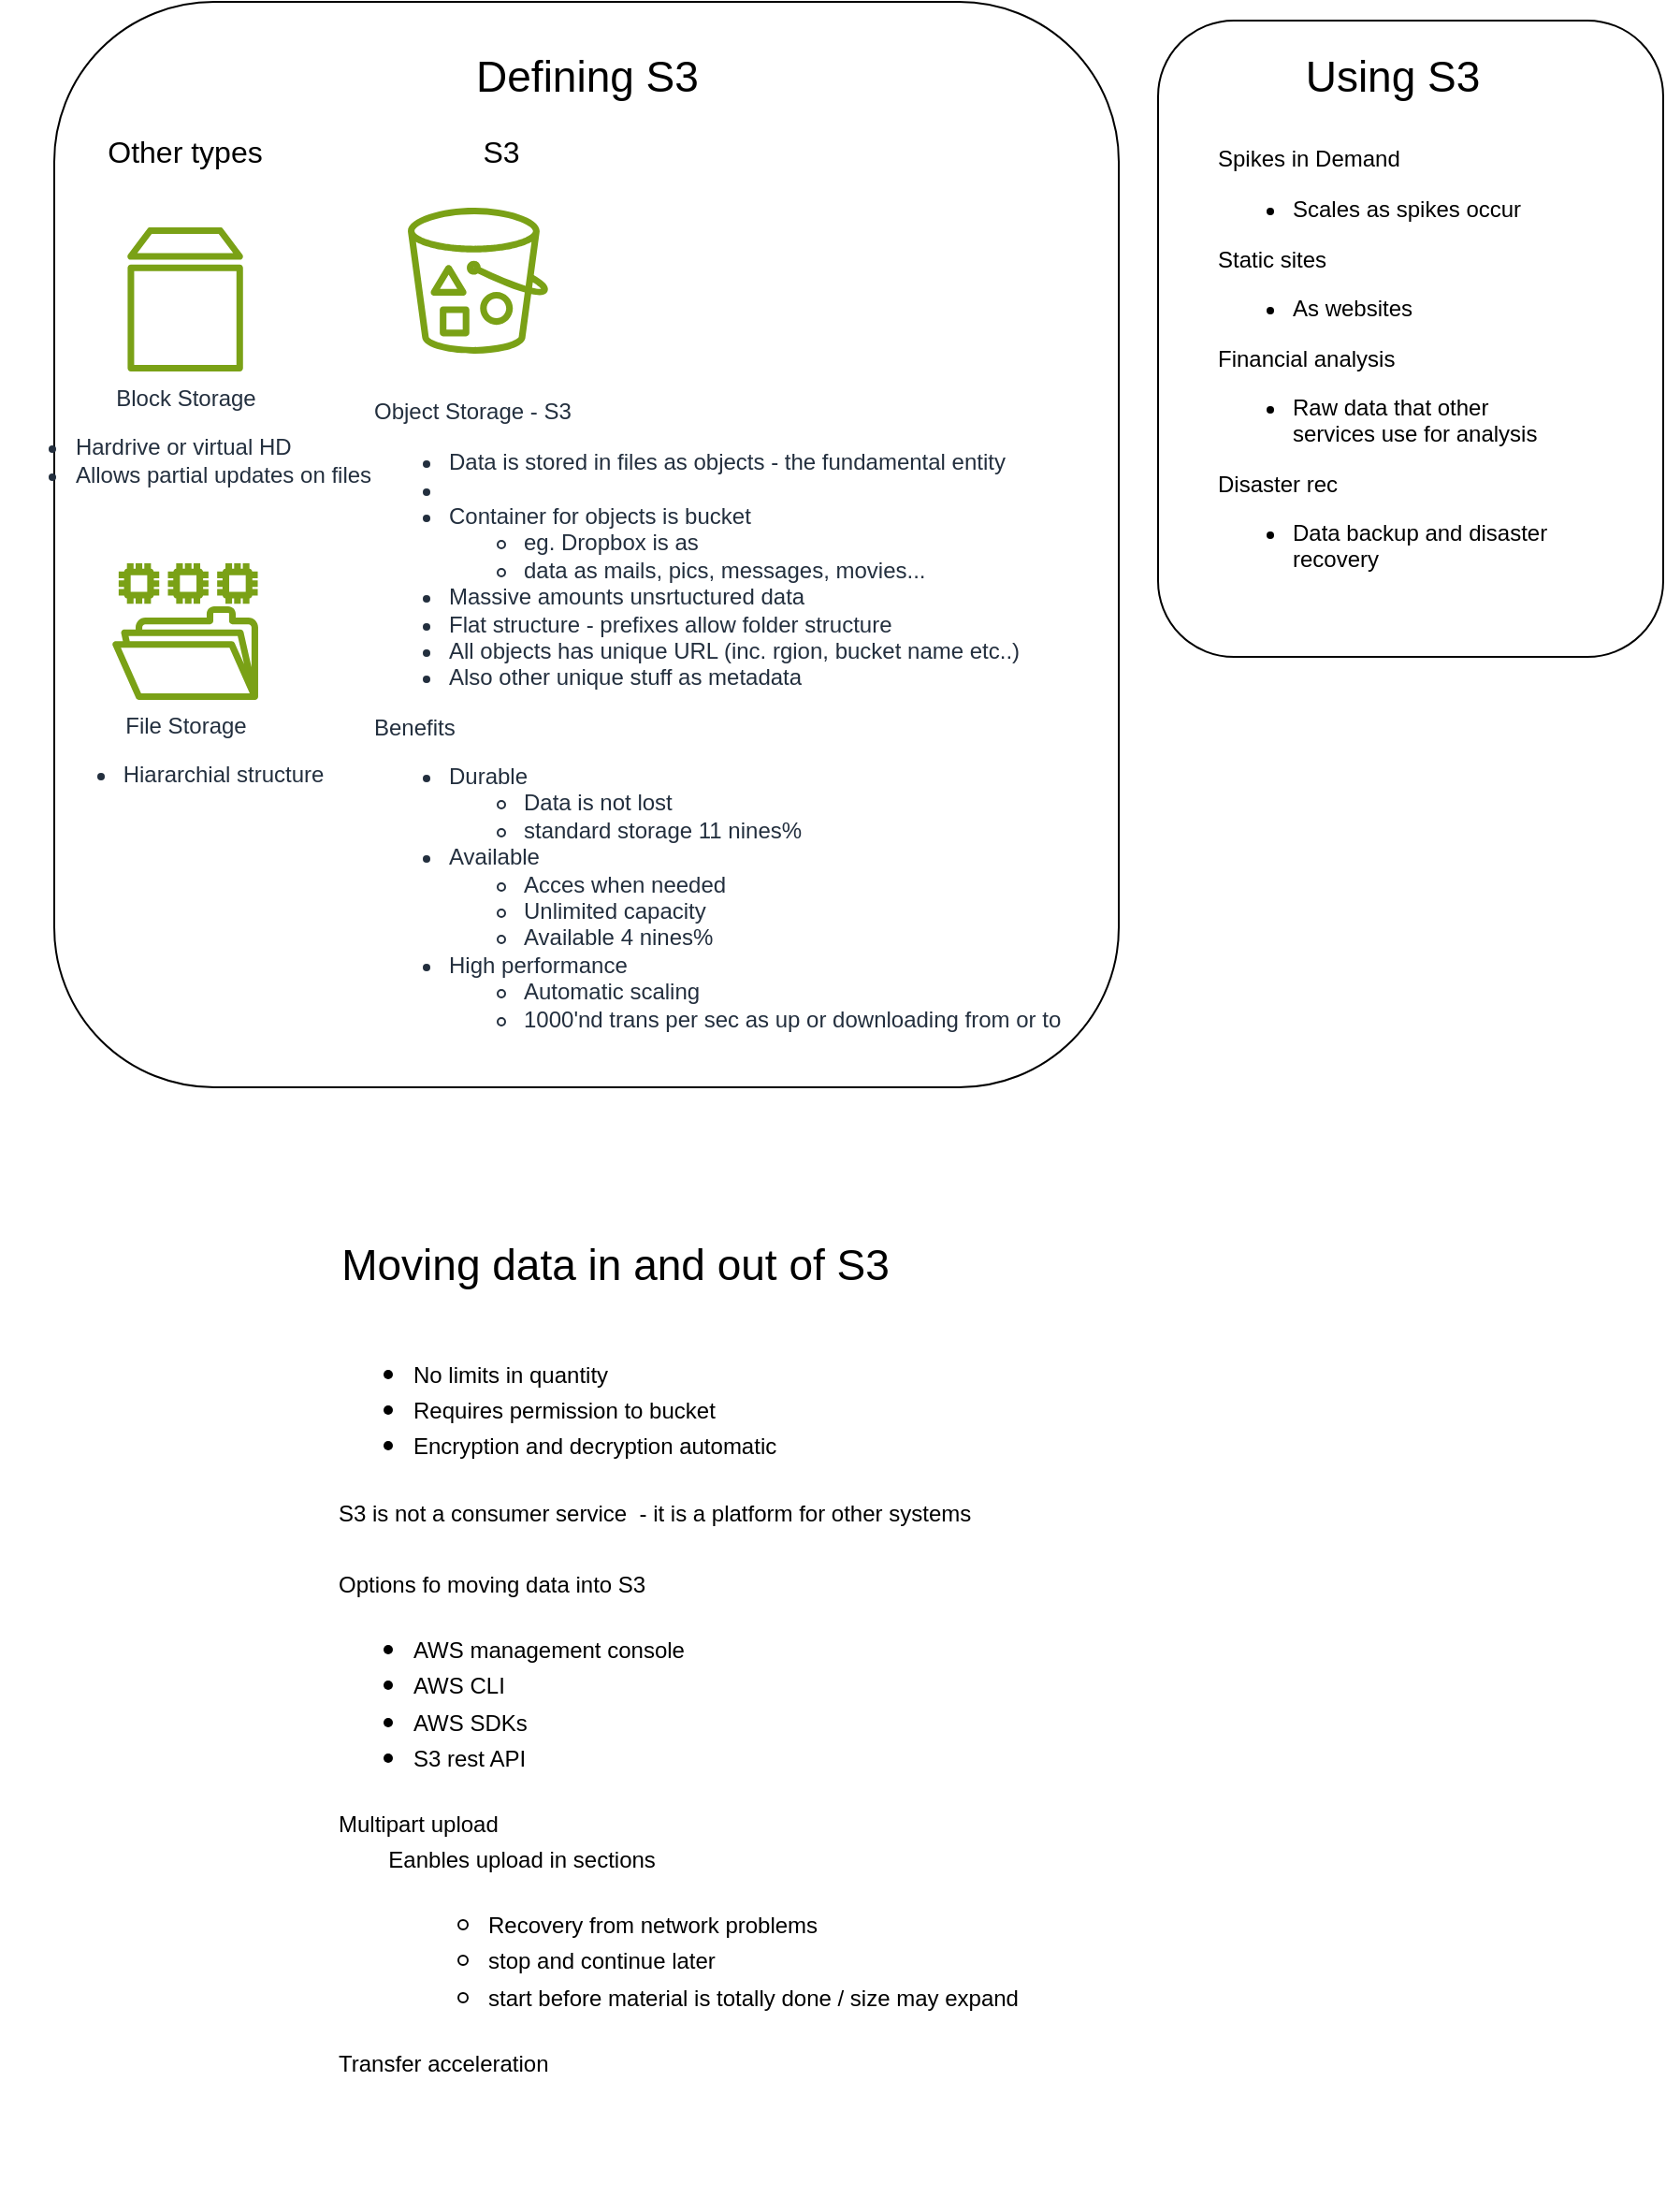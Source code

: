 <mxfile version="24.0.5" type="github">
  <diagram name="Sivu-1" id="L24YR4mxjg8pdM1JmiOZ">
    <mxGraphModel dx="1895" dy="1172" grid="1" gridSize="10" guides="1" tooltips="1" connect="1" arrows="1" fold="1" page="1" pageScale="1" pageWidth="827" pageHeight="1169" math="0" shadow="0">
      <root>
        <mxCell id="0" />
        <mxCell id="1" parent="0" />
        <mxCell id="JYpF7NDxPvWHbW9yyKpU-20" value="" style="group" vertex="1" connectable="0" parent="1">
          <mxGeometry x="530" y="30" width="270" height="340" as="geometry" />
        </mxCell>
        <mxCell id="JYpF7NDxPvWHbW9yyKpU-19" value="" style="rounded=1;whiteSpace=wrap;html=1;fillColor=none;" vertex="1" parent="JYpF7NDxPvWHbW9yyKpU-20">
          <mxGeometry width="270" height="340" as="geometry" />
        </mxCell>
        <mxCell id="JYpF7NDxPvWHbW9yyKpU-15" value="&lt;span style=&quot;font-size: 12px; background-color: initial;&quot;&gt;Spikes in Demand&lt;/span&gt;&lt;br&gt;&lt;div style=&quot;font-size: 12px;&quot;&gt;&lt;ul&gt;&lt;li&gt;Scales as spikes occur&lt;/li&gt;&lt;/ul&gt;&lt;div&gt;Static sites&lt;/div&gt;&lt;div&gt;&lt;ul&gt;&lt;li&gt;As websites&lt;/li&gt;&lt;/ul&gt;&lt;div&gt;Financial analysis&lt;/div&gt;&lt;/div&gt;&lt;div&gt;&lt;ul&gt;&lt;li&gt;Raw data that other services use for analysis&lt;/li&gt;&lt;/ul&gt;&lt;div&gt;Disaster rec&lt;/div&gt;&lt;/div&gt;&lt;div&gt;&lt;ul&gt;&lt;li&gt;Data backup and disaster recovery&lt;/li&gt;&lt;/ul&gt;&lt;/div&gt;&lt;/div&gt;" style="text;strokeColor=none;fillColor=none;html=1;align=left;verticalAlign=middle;whiteSpace=wrap;rounded=0;fontSize=16;" vertex="1" parent="JYpF7NDxPvWHbW9yyKpU-20">
          <mxGeometry x="30" y="30" width="190" height="310" as="geometry" />
        </mxCell>
        <mxCell id="JYpF7NDxPvWHbW9yyKpU-13" value="&lt;font style=&quot;font-size: 23px;&quot;&gt;Using S3&lt;/font&gt;" style="text;strokeColor=none;fillColor=none;html=1;align=center;verticalAlign=middle;whiteSpace=wrap;rounded=0;fontSize=16;" vertex="1" parent="JYpF7NDxPvWHbW9yyKpU-20">
          <mxGeometry x="17.5" y="10" width="215" height="40" as="geometry" />
        </mxCell>
        <mxCell id="JYpF7NDxPvWHbW9yyKpU-22" value="" style="group" vertex="1" connectable="0" parent="1">
          <mxGeometry x="-60" y="20" width="569" height="640" as="geometry" />
        </mxCell>
        <mxCell id="JYpF7NDxPvWHbW9yyKpU-18" value="" style="rounded=1;whiteSpace=wrap;html=1;fillColor=none;container=0;" vertex="1" parent="JYpF7NDxPvWHbW9yyKpU-22">
          <mxGeometry width="569" height="580" as="geometry" />
        </mxCell>
        <mxCell id="JYpF7NDxPvWHbW9yyKpU-1" value="&lt;font style=&quot;font-size: 23px;&quot;&gt;Defining S3&lt;/font&gt;" style="text;strokeColor=none;fillColor=none;html=1;align=center;verticalAlign=middle;whiteSpace=wrap;rounded=0;fontSize=16;container=0;" vertex="1" parent="JYpF7NDxPvWHbW9yyKpU-22">
          <mxGeometry x="84.5" y="10" width="400" height="60" as="geometry" />
        </mxCell>
        <mxCell id="JYpF7NDxPvWHbW9yyKpU-3" value="File Storage&lt;br&gt;&lt;ul&gt;&lt;li&gt;&lt;span style=&quot;background-color: initial;&quot;&gt;Hiararchial structure&lt;/span&gt;&lt;/li&gt;&lt;/ul&gt;" style="sketch=0;outlineConnect=0;fontColor=#232F3E;gradientColor=none;fillColor=#7AA116;strokeColor=none;dashed=0;verticalLabelPosition=bottom;verticalAlign=top;align=center;html=1;fontSize=12;fontStyle=0;aspect=fixed;pointerEvents=1;shape=mxgraph.aws4.file_system;container=0;" vertex="1" parent="JYpF7NDxPvWHbW9yyKpU-22">
          <mxGeometry x="31" y="300" width="78" height="73" as="geometry" />
        </mxCell>
        <mxCell id="JYpF7NDxPvWHbW9yyKpU-5" value="" style="sketch=0;outlineConnect=0;fontColor=#232F3E;gradientColor=none;fillColor=#7AA116;strokeColor=none;dashed=0;verticalLabelPosition=bottom;verticalAlign=top;align=center;html=1;fontSize=12;fontStyle=0;aspect=fixed;pointerEvents=1;shape=mxgraph.aws4.bucket_with_objects;container=0;" vertex="1" parent="JYpF7NDxPvWHbW9yyKpU-22">
          <mxGeometry x="189" y="110" width="75" height="78" as="geometry" />
        </mxCell>
        <mxCell id="JYpF7NDxPvWHbW9yyKpU-8" value="Block Storage&lt;br&gt;&lt;ul style=&quot;text-align: left;&quot;&gt;&lt;li&gt;&lt;span style=&quot;background-color: initial;&quot;&gt;Hardrive or virtual HD&amp;nbsp;&lt;/span&gt;&lt;/li&gt;&lt;li&gt;&lt;span style=&quot;background-color: initial;&quot;&gt;Allows partial updates on files&lt;/span&gt;&lt;/li&gt;&lt;/ul&gt;" style="sketch=0;outlineConnect=0;fontColor=#232F3E;gradientColor=none;fillColor=#7AA116;strokeColor=none;dashed=0;verticalLabelPosition=bottom;verticalAlign=top;align=center;html=1;fontSize=12;fontStyle=0;aspect=fixed;pointerEvents=1;shape=mxgraph.aws4.volume;container=0;" vertex="1" parent="JYpF7NDxPvWHbW9yyKpU-22">
          <mxGeometry x="39" y="120" width="62" height="78" as="geometry" />
        </mxCell>
        <mxCell id="JYpF7NDxPvWHbW9yyKpU-10" value="&lt;span style=&quot;color: rgb(35, 47, 62); font-size: 12px; text-wrap: nowrap;&quot;&gt;Object Storage - S3&lt;/span&gt;&lt;div style=&quot;color: rgb(35, 47, 62); font-size: 12px; text-wrap: nowrap;&quot;&gt;&lt;ul&gt;&lt;li style=&quot;&quot;&gt;Data is stored in files as objects - the fundamental entity&lt;/li&gt;&lt;li&gt;&lt;/li&gt;&lt;li style=&quot;&quot;&gt;Container for objects is bucket&amp;nbsp;&lt;/li&gt;&lt;ul&gt;&lt;li&gt;eg. Dropbox is as&lt;/li&gt;&lt;li&gt;data as mails, pics, messages, movies...&lt;/li&gt;&lt;/ul&gt;&lt;li&gt;Massive amounts unsrtuctured data&lt;/li&gt;&lt;li style=&quot;&quot;&gt;Flat structure - prefixes allow folder structure&lt;/li&gt;&lt;li style=&quot;&quot;&gt;All objects has unique URL (inc. rgion, bucket name etc..)&lt;/li&gt;&lt;li style=&quot;&quot;&gt;Also other unique stuff as metadata&amp;nbsp;&lt;/li&gt;&lt;/ul&gt;&lt;div&gt;Benefits&lt;/div&gt;&lt;div&gt;&lt;ul&gt;&lt;li&gt;Durable&lt;/li&gt;&lt;ul&gt;&lt;li&gt;Data is not lost&lt;/li&gt;&lt;li&gt;standard storage 11 nines%&lt;/li&gt;&lt;/ul&gt;&lt;li&gt;Available&lt;/li&gt;&lt;ul&gt;&lt;li&gt;Acces when needed&lt;/li&gt;&lt;li&gt;Unlimited capacity&lt;/li&gt;&lt;li&gt;Available 4 nines%&lt;/li&gt;&lt;/ul&gt;&lt;li&gt;High performance&lt;/li&gt;&lt;ul&gt;&lt;li&gt;Automatic scaling&lt;/li&gt;&lt;li&gt;1000&#39;nd trans per sec as up or downloading from or to&lt;/li&gt;&lt;/ul&gt;&lt;/ul&gt;&lt;/div&gt;&lt;/div&gt;" style="text;strokeColor=none;fillColor=none;html=1;align=left;verticalAlign=middle;whiteSpace=wrap;rounded=0;fontSize=16;container=0;" vertex="1" parent="JYpF7NDxPvWHbW9yyKpU-22">
          <mxGeometry x="169" y="180" width="391" height="410" as="geometry" />
        </mxCell>
        <mxCell id="JYpF7NDxPvWHbW9yyKpU-11" value="Other types" style="text;strokeColor=none;fillColor=none;html=1;align=center;verticalAlign=middle;whiteSpace=wrap;rounded=0;fontSize=16;container=0;" vertex="1" parent="JYpF7NDxPvWHbW9yyKpU-22">
          <mxGeometry y="70" width="140" height="20" as="geometry" />
        </mxCell>
        <mxCell id="JYpF7NDxPvWHbW9yyKpU-12" value="S3" style="text;strokeColor=none;fillColor=none;html=1;align=center;verticalAlign=middle;whiteSpace=wrap;rounded=0;fontSize=16;container=0;" vertex="1" parent="JYpF7NDxPvWHbW9yyKpU-22">
          <mxGeometry x="169" y="70" width="140" height="20" as="geometry" />
        </mxCell>
        <mxCell id="JYpF7NDxPvWHbW9yyKpU-23" value="Moving data in and out of S3" style="text;strokeColor=none;fillColor=none;html=1;align=center;verticalAlign=middle;whiteSpace=wrap;rounded=0;fontSize=23;" vertex="1" parent="1">
          <mxGeometry x="50" y="680" width="380" height="30" as="geometry" />
        </mxCell>
        <mxCell id="JYpF7NDxPvWHbW9yyKpU-24" value="&lt;ul style=&quot;text-align: center;&quot;&gt;&lt;li style=&quot;text-align: left;&quot;&gt;&lt;span style=&quot;font-size: 12px;&quot;&gt;No limits in quantity&lt;/span&gt;&lt;/li&gt;&lt;li style=&quot;text-align: left;&quot;&gt;&lt;span style=&quot;font-size: 12px;&quot;&gt;Requires permission to bucket&lt;/span&gt;&lt;/li&gt;&lt;li style=&quot;text-align: left;&quot;&gt;&lt;span style=&quot;font-size: 12px;&quot;&gt;Encryption and decryption automatic&lt;/span&gt;&lt;/li&gt;&lt;/ul&gt;&lt;div&gt;&lt;span style=&quot;font-size: 12px;&quot;&gt;S3 is not a consumer service&amp;nbsp; - it is a platform for other systems&lt;/span&gt;&lt;/div&gt;&lt;div&gt;&lt;span style=&quot;font-size: 12px;&quot;&gt;&lt;br&gt;&lt;/span&gt;&lt;/div&gt;&lt;div&gt;&lt;span style=&quot;font-size: 12px;&quot;&gt;Options fo moving data into S3&lt;/span&gt;&lt;/div&gt;&lt;div&gt;&lt;ul&gt;&lt;li&gt;&lt;span style=&quot;font-size: 12px;&quot;&gt;AWS management console&lt;/span&gt;&lt;/li&gt;&lt;li&gt;&lt;span style=&quot;font-size: 12px;&quot;&gt;AWS CLI&lt;/span&gt;&lt;/li&gt;&lt;li&gt;&lt;span style=&quot;font-size: 12px;&quot;&gt;AWS SDKs&lt;/span&gt;&lt;/li&gt;&lt;li&gt;&lt;span style=&quot;font-size: 12px;&quot;&gt;S3 rest API&lt;/span&gt;&lt;/li&gt;&lt;/ul&gt;&lt;div&gt;&lt;span style=&quot;font-size: 12px;&quot;&gt;Multipart upload&lt;/span&gt;&lt;/div&gt;&lt;/div&gt;&lt;div&gt;&lt;span style=&quot;font-size: 12px;&quot;&gt;&lt;span style=&quot;white-space: pre;&quot;&gt;&#x9;&lt;/span&gt;Eanbles upload in sections&lt;br&gt;&lt;/span&gt;&lt;/div&gt;&lt;div&gt;&lt;ul&gt;&lt;ul&gt;&lt;li&gt;&lt;span style=&quot;font-size: 12px;&quot;&gt;Recovery from network problems&lt;/span&gt;&lt;/li&gt;&lt;li&gt;&lt;span style=&quot;font-size: 12px;&quot;&gt;stop and continue later&lt;/span&gt;&lt;/li&gt;&lt;li&gt;&lt;span style=&quot;font-size: 12px;&quot;&gt;start before material is totally done / size may expand&lt;/span&gt;&lt;/li&gt;&lt;/ul&gt;&lt;/ul&gt;&lt;div&gt;&lt;span style=&quot;font-size: 12px;&quot;&gt;Transfer acceleration&lt;/span&gt;&lt;/div&gt;&lt;/div&gt;" style="text;strokeColor=none;fillColor=none;html=1;align=left;verticalAlign=top;whiteSpace=wrap;rounded=0;fontSize=16;horizontal=1;" vertex="1" parent="1">
          <mxGeometry x="90" y="720" width="560" height="480" as="geometry" />
        </mxCell>
      </root>
    </mxGraphModel>
  </diagram>
</mxfile>
